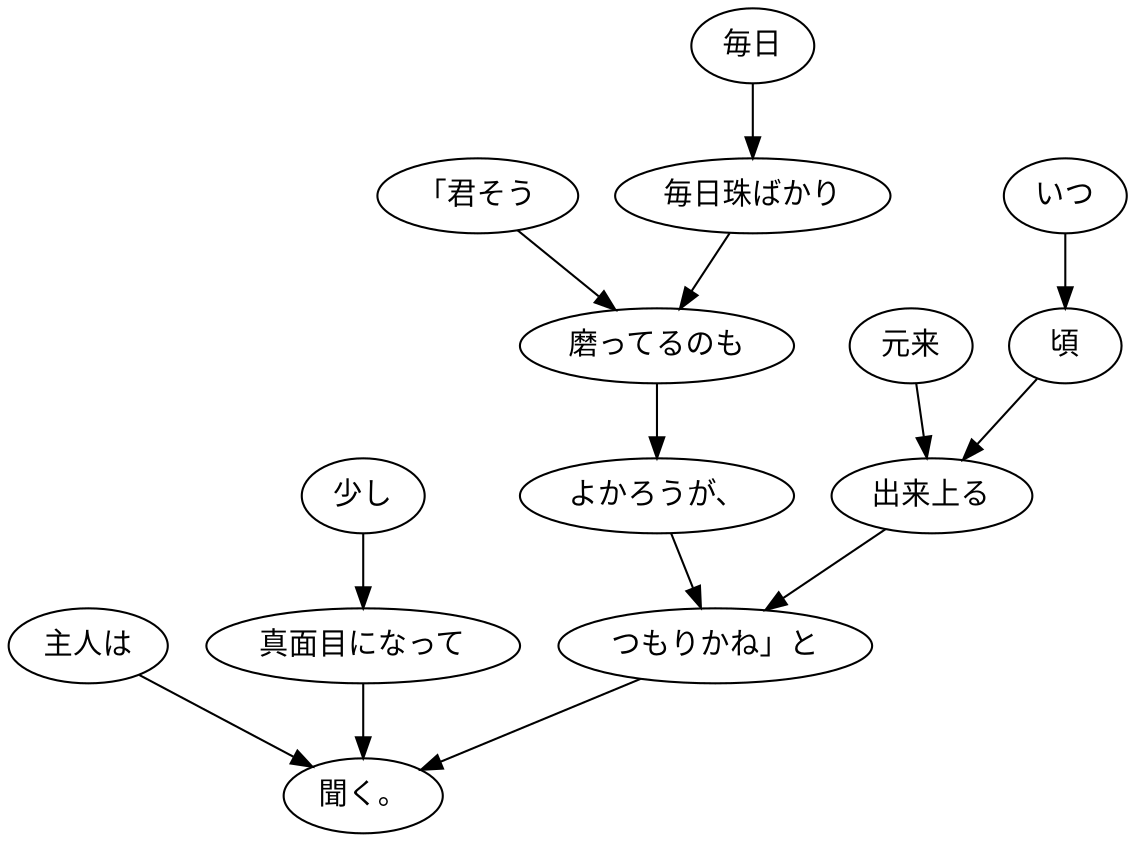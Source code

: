 digraph graph3570 {
	node0 [label="主人は"];
	node1 [label="少し"];
	node2 [label="真面目になって"];
	node3 [label="「君そう"];
	node4 [label="毎日"];
	node5 [label="毎日珠ばかり"];
	node6 [label="磨ってるのも"];
	node7 [label="よかろうが、"];
	node8 [label="元来"];
	node9 [label="いつ"];
	node10 [label="頃"];
	node11 [label="出来上る"];
	node12 [label="つもりかね」と"];
	node13 [label="聞く。"];
	node0 -> node13;
	node1 -> node2;
	node2 -> node13;
	node3 -> node6;
	node4 -> node5;
	node5 -> node6;
	node6 -> node7;
	node7 -> node12;
	node8 -> node11;
	node9 -> node10;
	node10 -> node11;
	node11 -> node12;
	node12 -> node13;
}
